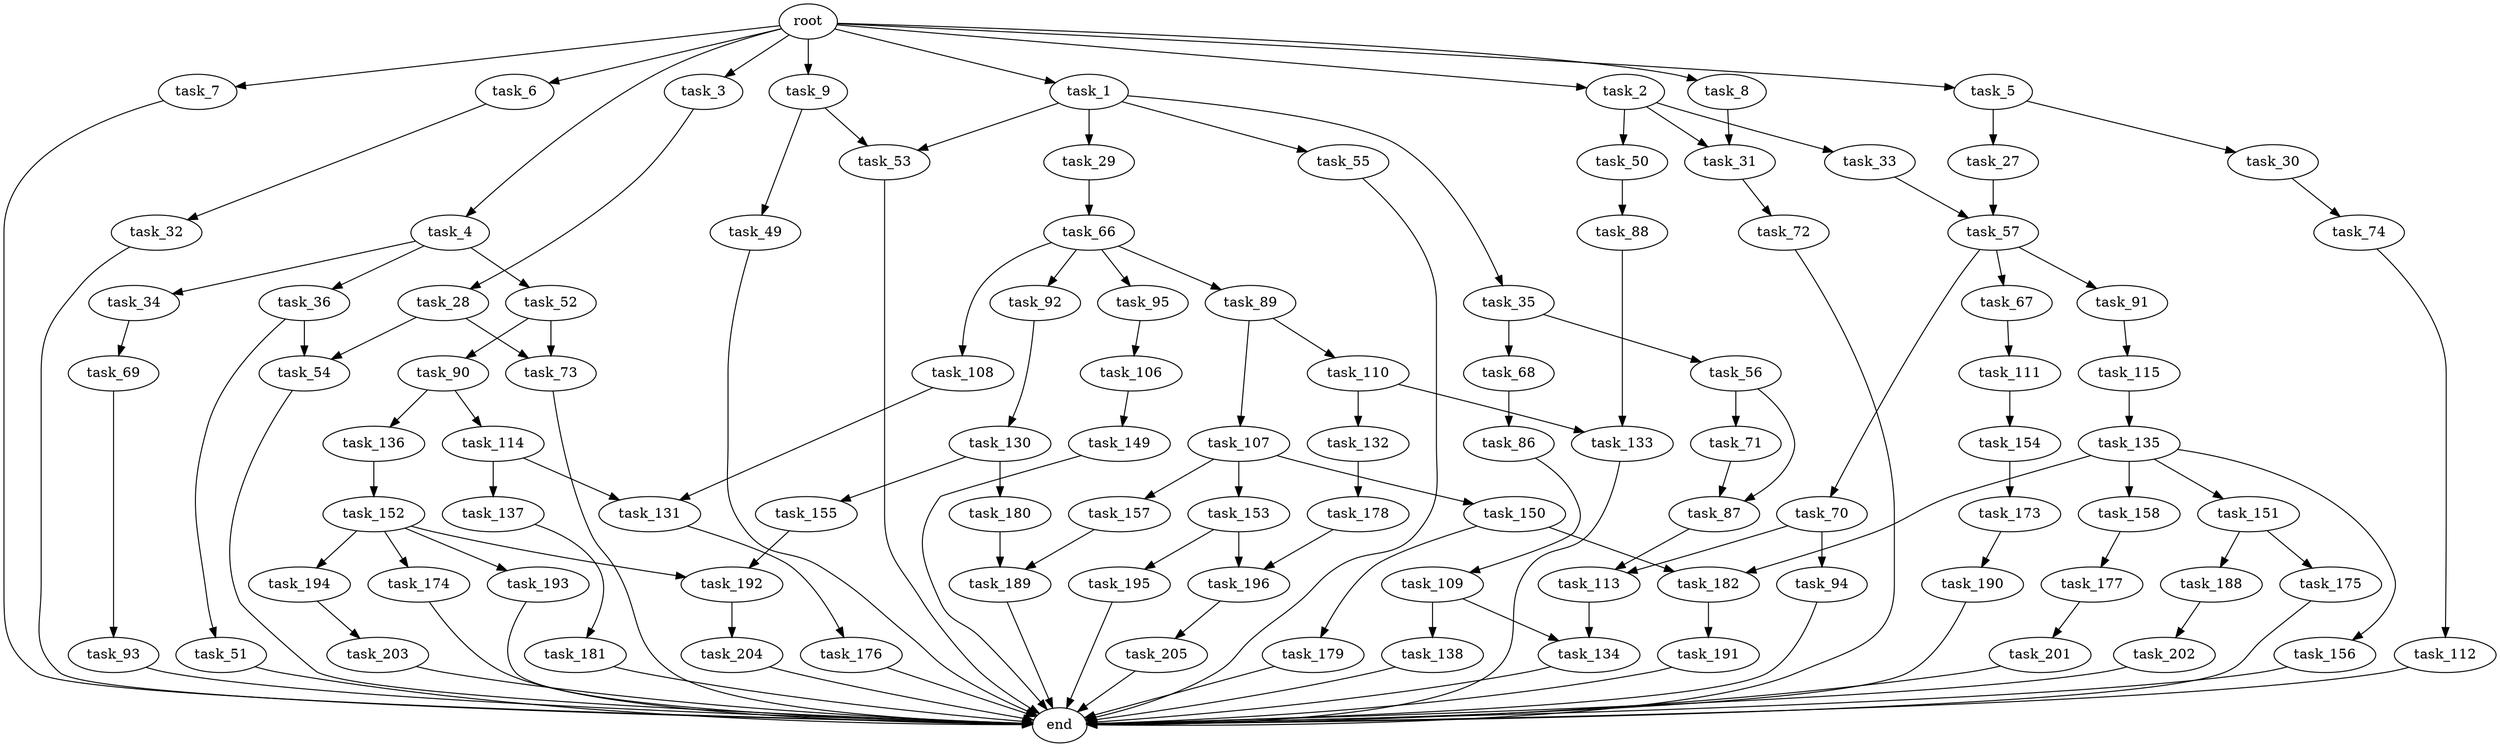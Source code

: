 digraph G {
  root [size="0.000000e+00"];
  task_1 [size="6.608135e+11"];
  task_2 [size="7.045197e+11"];
  task_3 [size="2.380088e+11"];
  task_4 [size="4.282914e+11"];
  task_5 [size="6.596126e+11"];
  task_6 [size="7.347491e+11"];
  task_7 [size="3.265807e+11"];
  task_8 [size="8.331155e+11"];
  task_9 [size="5.621360e+11"];
  task_27 [size="2.697764e+11"];
  task_28 [size="1.218337e+11"];
  task_29 [size="6.269589e+11"];
  task_30 [size="3.155609e+11"];
  task_31 [size="3.044608e+11"];
  task_32 [size="4.439826e+11"];
  task_33 [size="1.405147e+11"];
  task_34 [size="7.845108e+11"];
  task_35 [size="8.449777e+11"];
  task_36 [size="1.583570e+11"];
  task_49 [size="4.233542e+11"];
  task_50 [size="6.439301e+11"];
  task_51 [size="5.598904e+11"];
  task_52 [size="1.301342e+11"];
  task_53 [size="9.349528e+11"];
  task_54 [size="6.085248e+11"];
  task_55 [size="3.803013e+11"];
  task_56 [size="9.445794e+11"];
  task_57 [size="6.773069e+11"];
  task_66 [size="2.845621e+11"];
  task_67 [size="5.669368e+11"];
  task_68 [size="6.571805e+11"];
  task_69 [size="3.701274e+11"];
  task_70 [size="1.928619e+11"];
  task_71 [size="6.542811e+11"];
  task_72 [size="7.384985e+11"];
  task_73 [size="1.521224e+11"];
  task_74 [size="5.817149e+11"];
  task_86 [size="1.306083e+11"];
  task_87 [size="8.575850e+11"];
  task_88 [size="2.426633e+11"];
  task_89 [size="8.861292e+11"];
  task_90 [size="3.491452e+11"];
  task_91 [size="8.593946e+11"];
  task_92 [size="3.487200e+11"];
  task_93 [size="7.658649e+11"];
  task_94 [size="4.990747e+11"];
  task_95 [size="2.926947e+11"];
  task_106 [size="3.352838e+11"];
  task_107 [size="1.970391e+11"];
  task_108 [size="4.263426e+11"];
  task_109 [size="2.590863e+11"];
  task_110 [size="4.760706e+11"];
  task_111 [size="4.939511e+11"];
  task_112 [size="7.308357e+11"];
  task_113 [size="7.025964e+11"];
  task_114 [size="2.114395e+11"];
  task_115 [size="9.427478e+11"];
  task_130 [size="1.071365e+11"];
  task_131 [size="7.451247e+11"];
  task_132 [size="5.297558e+11"];
  task_133 [size="6.032477e+11"];
  task_134 [size="6.653238e+11"];
  task_135 [size="2.085448e+11"];
  task_136 [size="3.667019e+11"];
  task_137 [size="1.958876e+11"];
  task_138 [size="8.730496e+11"];
  task_149 [size="6.381605e+11"];
  task_150 [size="6.631866e+11"];
  task_151 [size="4.540606e+11"];
  task_152 [size="8.170355e+11"];
  task_153 [size="7.902587e+11"];
  task_154 [size="1.471069e+11"];
  task_155 [size="2.453989e+11"];
  task_156 [size="3.491269e+11"];
  task_157 [size="5.024054e+11"];
  task_158 [size="8.889838e+11"];
  task_173 [size="1.072955e+11"];
  task_174 [size="3.457077e+11"];
  task_175 [size="2.697393e+11"];
  task_176 [size="1.545593e+11"];
  task_177 [size="1.776619e+11"];
  task_178 [size="4.554969e+11"];
  task_179 [size="5.234264e+11"];
  task_180 [size="6.791299e+11"];
  task_181 [size="6.515537e+11"];
  task_182 [size="1.985781e+11"];
  task_188 [size="8.344948e+11"];
  task_189 [size="9.159541e+11"];
  task_190 [size="2.843545e+11"];
  task_191 [size="4.595340e+11"];
  task_192 [size="3.868115e+11"];
  task_193 [size="6.405861e+11"];
  task_194 [size="6.030577e+11"];
  task_195 [size="6.765156e+11"];
  task_196 [size="5.216236e+11"];
  task_201 [size="8.523691e+11"];
  task_202 [size="5.108797e+11"];
  task_203 [size="2.519837e+11"];
  task_204 [size="4.296833e+11"];
  task_205 [size="4.349840e+11"];
  end [size="0.000000e+00"];

  root -> task_1 [size="1.000000e-12"];
  root -> task_2 [size="1.000000e-12"];
  root -> task_3 [size="1.000000e-12"];
  root -> task_4 [size="1.000000e-12"];
  root -> task_5 [size="1.000000e-12"];
  root -> task_6 [size="1.000000e-12"];
  root -> task_7 [size="1.000000e-12"];
  root -> task_8 [size="1.000000e-12"];
  root -> task_9 [size="1.000000e-12"];
  task_1 -> task_29 [size="6.269589e+09"];
  task_1 -> task_35 [size="8.449777e+09"];
  task_1 -> task_53 [size="4.674764e+09"];
  task_1 -> task_55 [size="3.803013e+09"];
  task_2 -> task_31 [size="1.522304e+09"];
  task_2 -> task_33 [size="1.405147e+09"];
  task_2 -> task_50 [size="6.439301e+09"];
  task_3 -> task_28 [size="1.218337e+09"];
  task_4 -> task_34 [size="7.845108e+09"];
  task_4 -> task_36 [size="1.583570e+09"];
  task_4 -> task_52 [size="1.301342e+09"];
  task_5 -> task_27 [size="2.697764e+09"];
  task_5 -> task_30 [size="3.155609e+09"];
  task_6 -> task_32 [size="4.439826e+09"];
  task_7 -> end [size="1.000000e-12"];
  task_8 -> task_31 [size="1.522304e+09"];
  task_9 -> task_49 [size="4.233542e+09"];
  task_9 -> task_53 [size="4.674764e+09"];
  task_27 -> task_57 [size="3.386534e+09"];
  task_28 -> task_54 [size="3.042624e+09"];
  task_28 -> task_73 [size="7.606118e+08"];
  task_29 -> task_66 [size="2.845621e+09"];
  task_30 -> task_74 [size="5.817149e+09"];
  task_31 -> task_72 [size="7.384985e+09"];
  task_32 -> end [size="1.000000e-12"];
  task_33 -> task_57 [size="3.386534e+09"];
  task_34 -> task_69 [size="3.701274e+09"];
  task_35 -> task_56 [size="9.445794e+09"];
  task_35 -> task_68 [size="6.571805e+09"];
  task_36 -> task_51 [size="5.598904e+09"];
  task_36 -> task_54 [size="3.042624e+09"];
  task_49 -> end [size="1.000000e-12"];
  task_50 -> task_88 [size="2.426633e+09"];
  task_51 -> end [size="1.000000e-12"];
  task_52 -> task_73 [size="7.606118e+08"];
  task_52 -> task_90 [size="3.491452e+09"];
  task_53 -> end [size="1.000000e-12"];
  task_54 -> end [size="1.000000e-12"];
  task_55 -> end [size="1.000000e-12"];
  task_56 -> task_71 [size="6.542811e+09"];
  task_56 -> task_87 [size="4.287925e+09"];
  task_57 -> task_67 [size="5.669368e+09"];
  task_57 -> task_70 [size="1.928619e+09"];
  task_57 -> task_91 [size="8.593946e+09"];
  task_66 -> task_89 [size="8.861292e+09"];
  task_66 -> task_92 [size="3.487200e+09"];
  task_66 -> task_95 [size="2.926947e+09"];
  task_66 -> task_108 [size="4.263426e+09"];
  task_67 -> task_111 [size="4.939511e+09"];
  task_68 -> task_86 [size="1.306083e+09"];
  task_69 -> task_93 [size="7.658649e+09"];
  task_70 -> task_94 [size="4.990747e+09"];
  task_70 -> task_113 [size="3.512982e+09"];
  task_71 -> task_87 [size="4.287925e+09"];
  task_72 -> end [size="1.000000e-12"];
  task_73 -> end [size="1.000000e-12"];
  task_74 -> task_112 [size="7.308357e+09"];
  task_86 -> task_109 [size="2.590863e+09"];
  task_87 -> task_113 [size="3.512982e+09"];
  task_88 -> task_133 [size="3.016238e+09"];
  task_89 -> task_107 [size="1.970391e+09"];
  task_89 -> task_110 [size="4.760706e+09"];
  task_90 -> task_114 [size="2.114395e+09"];
  task_90 -> task_136 [size="3.667019e+09"];
  task_91 -> task_115 [size="9.427478e+09"];
  task_92 -> task_130 [size="1.071365e+09"];
  task_93 -> end [size="1.000000e-12"];
  task_94 -> end [size="1.000000e-12"];
  task_95 -> task_106 [size="3.352838e+09"];
  task_106 -> task_149 [size="6.381605e+09"];
  task_107 -> task_150 [size="6.631866e+09"];
  task_107 -> task_153 [size="7.902587e+09"];
  task_107 -> task_157 [size="5.024054e+09"];
  task_108 -> task_131 [size="3.725623e+09"];
  task_109 -> task_134 [size="3.326619e+09"];
  task_109 -> task_138 [size="8.730496e+09"];
  task_110 -> task_132 [size="5.297558e+09"];
  task_110 -> task_133 [size="3.016238e+09"];
  task_111 -> task_154 [size="1.471069e+09"];
  task_112 -> end [size="1.000000e-12"];
  task_113 -> task_134 [size="3.326619e+09"];
  task_114 -> task_131 [size="3.725623e+09"];
  task_114 -> task_137 [size="1.958876e+09"];
  task_115 -> task_135 [size="2.085448e+09"];
  task_130 -> task_155 [size="2.453989e+09"];
  task_130 -> task_180 [size="6.791299e+09"];
  task_131 -> task_176 [size="1.545593e+09"];
  task_132 -> task_178 [size="4.554969e+09"];
  task_133 -> end [size="1.000000e-12"];
  task_134 -> end [size="1.000000e-12"];
  task_135 -> task_151 [size="4.540606e+09"];
  task_135 -> task_156 [size="3.491269e+09"];
  task_135 -> task_158 [size="8.889838e+09"];
  task_135 -> task_182 [size="9.928906e+08"];
  task_136 -> task_152 [size="8.170355e+09"];
  task_137 -> task_181 [size="6.515537e+09"];
  task_138 -> end [size="1.000000e-12"];
  task_149 -> end [size="1.000000e-12"];
  task_150 -> task_179 [size="5.234264e+09"];
  task_150 -> task_182 [size="9.928906e+08"];
  task_151 -> task_175 [size="2.697393e+09"];
  task_151 -> task_188 [size="8.344948e+09"];
  task_152 -> task_174 [size="3.457077e+09"];
  task_152 -> task_192 [size="1.934057e+09"];
  task_152 -> task_193 [size="6.405861e+09"];
  task_152 -> task_194 [size="6.030577e+09"];
  task_153 -> task_195 [size="6.765156e+09"];
  task_153 -> task_196 [size="2.608118e+09"];
  task_154 -> task_173 [size="1.072955e+09"];
  task_155 -> task_192 [size="1.934057e+09"];
  task_156 -> end [size="1.000000e-12"];
  task_157 -> task_189 [size="4.579770e+09"];
  task_158 -> task_177 [size="1.776619e+09"];
  task_173 -> task_190 [size="2.843545e+09"];
  task_174 -> end [size="1.000000e-12"];
  task_175 -> end [size="1.000000e-12"];
  task_176 -> end [size="1.000000e-12"];
  task_177 -> task_201 [size="8.523691e+09"];
  task_178 -> task_196 [size="2.608118e+09"];
  task_179 -> end [size="1.000000e-12"];
  task_180 -> task_189 [size="4.579770e+09"];
  task_181 -> end [size="1.000000e-12"];
  task_182 -> task_191 [size="4.595340e+09"];
  task_188 -> task_202 [size="5.108797e+09"];
  task_189 -> end [size="1.000000e-12"];
  task_190 -> end [size="1.000000e-12"];
  task_191 -> end [size="1.000000e-12"];
  task_192 -> task_204 [size="4.296833e+09"];
  task_193 -> end [size="1.000000e-12"];
  task_194 -> task_203 [size="2.519837e+09"];
  task_195 -> end [size="1.000000e-12"];
  task_196 -> task_205 [size="4.349840e+09"];
  task_201 -> end [size="1.000000e-12"];
  task_202 -> end [size="1.000000e-12"];
  task_203 -> end [size="1.000000e-12"];
  task_204 -> end [size="1.000000e-12"];
  task_205 -> end [size="1.000000e-12"];
}
